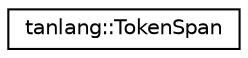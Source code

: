 digraph "Graphical Class Hierarchy"
{
 // LATEX_PDF_SIZE
  edge [fontname="Helvetica",fontsize="10",labelfontname="Helvetica",labelfontsize="10"];
  node [fontname="Helvetica",fontsize="10",shape=record];
  rankdir="LR";
  Node0 [label="tanlang::TokenSpan",height=0.2,width=0.4,color="black", fillcolor="white", style="filled",URL="$classtanlang_1_1TokenSpan.html",tooltip="Different from SourceSpan, TokenSpan operates on the token level."];
}
